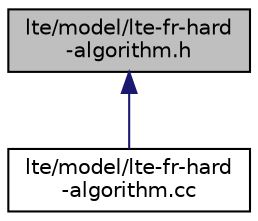 digraph "lte/model/lte-fr-hard-algorithm.h"
{
  edge [fontname="Helvetica",fontsize="10",labelfontname="Helvetica",labelfontsize="10"];
  node [fontname="Helvetica",fontsize="10",shape=record];
  Node1 [label="lte/model/lte-fr-hard\l-algorithm.h",height=0.2,width=0.4,color="black", fillcolor="grey75", style="filled", fontcolor="black"];
  Node1 -> Node2 [dir="back",color="midnightblue",fontsize="10",style="solid"];
  Node2 [label="lte/model/lte-fr-hard\l-algorithm.cc",height=0.2,width=0.4,color="black", fillcolor="white", style="filled",URL="$dd/d43/lte-fr-hard-algorithm_8cc.html"];
}
